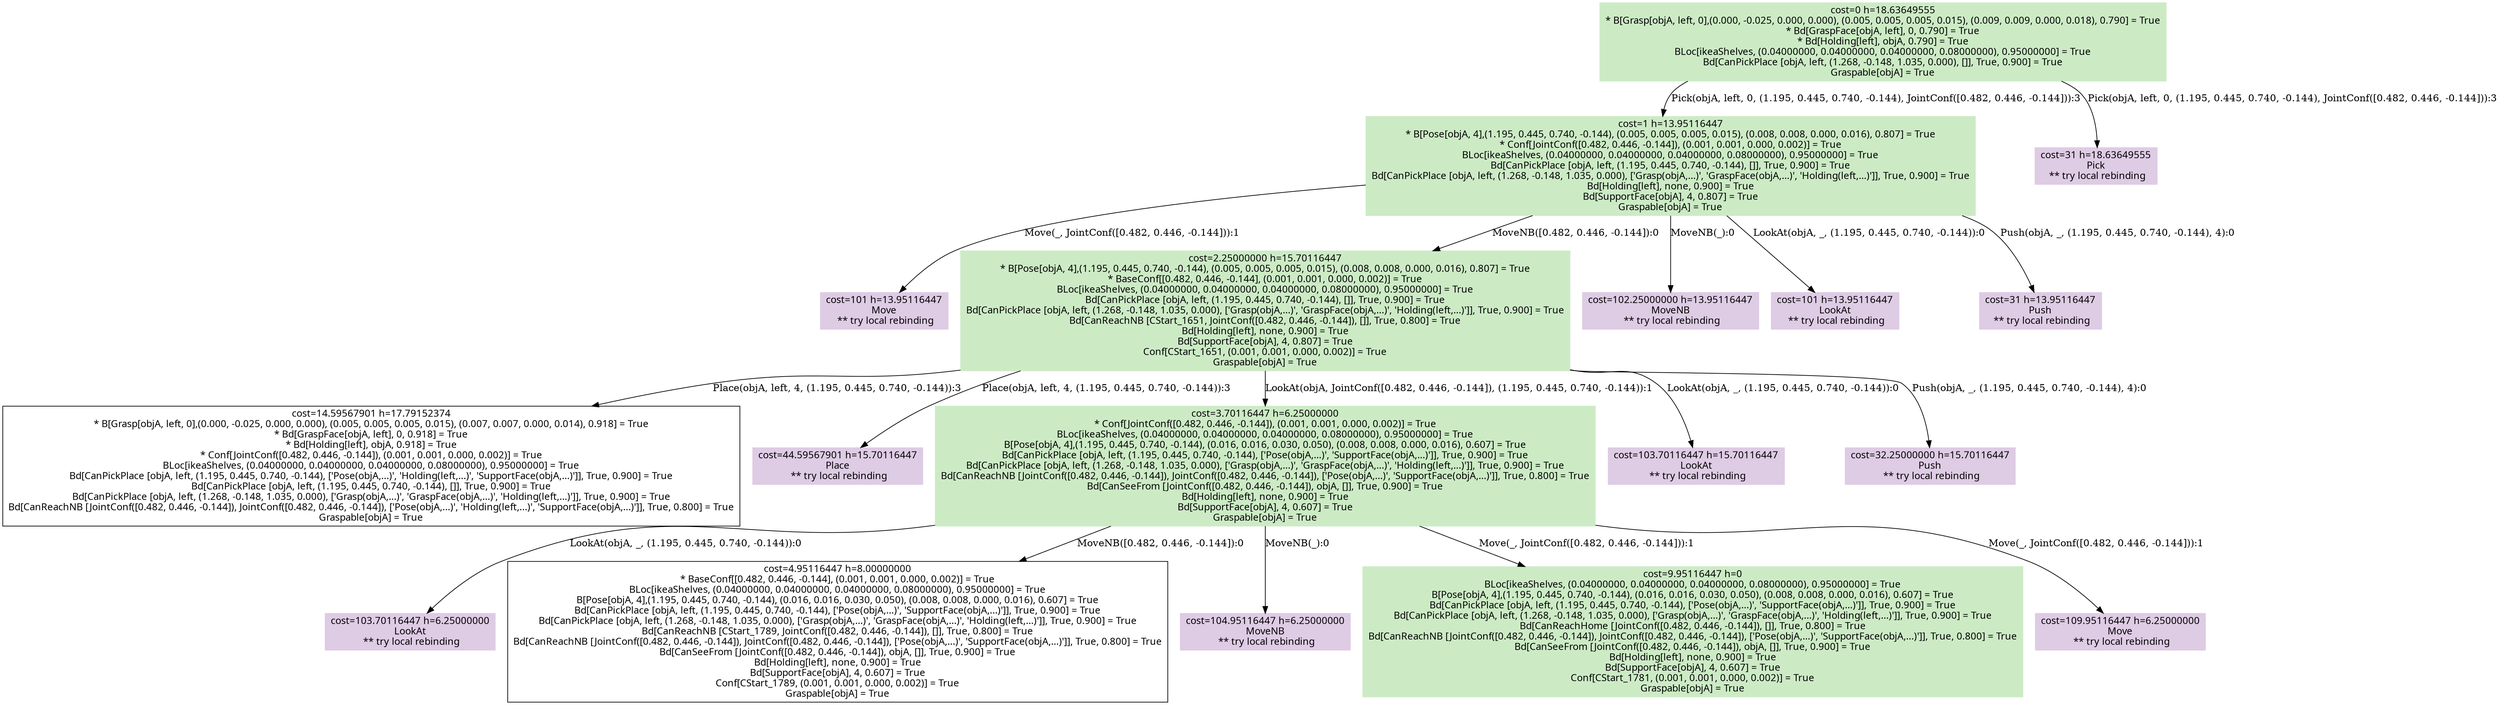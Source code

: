 digraph G {
    ordering=out;
    node [fontname=HelveticaBold];
    "637" [shape=box, style=filled, colorscheme=pastel16, color=2, label="cost=0 h=18.63649555\n* B[Grasp[objA, left, 0],(0.000, -0.025, 0.000, 0.000), (0.005, 0.005, 0.005, 0.015), (0.009, 0.009, 0.000, 0.018), 0.790] = True\n* Bd[GraspFace[objA, left], 0, 0.790] = True\n* Bd[Holding[left], objA, 0.790] = True\nBLoc[ikeaShelves, (0.04000000, 0.04000000, 0.04000000, 0.08000000), 0.95000000] = True\nBd[CanPickPlace [objA, left, (1.268, -0.148, 1.035, 0.000), []], True, 0.900] = True\nGraspable[objA] = True\n"];
    "637" [shape=box, label="cost=0 h=18.63649555\n* B[Grasp[objA, left, 0],(0.000, -0.025, 0.000, 0.000), (0.005, 0.005, 0.005, 0.015), (0.009, 0.009, 0.000, 0.018), 0.790] = True\n* Bd[GraspFace[objA, left], 0, 0.790] = True\n* Bd[Holding[left], objA, 0.790] = True\nBLoc[ikeaShelves, (0.04000000, 0.04000000, 0.04000000, 0.08000000), 0.95000000] = True\nBd[CanPickPlace [objA, left, (1.268, -0.148, 1.035, 0.000), []], True, 0.900] = True\nGraspable[objA] = True\n"];
    "642" [shape=box, label="cost=1 h=13.95116447\n* B[Pose[objA, 4],(1.195, 0.445, 0.740, -0.144), (0.005, 0.005, 0.005, 0.015), (0.008, 0.008, 0.000, 0.016), 0.807] = True\n* Conf[JointConf([0.482, 0.446, -0.144]), (0.001, 0.001, 0.000, 0.002)] = True\nBLoc[ikeaShelves, (0.04000000, 0.04000000, 0.04000000, 0.08000000), 0.95000000] = True\nBd[CanPickPlace [objA, left, (1.195, 0.445, 0.740, -0.144), []], True, 0.900] = True\nBd[CanPickPlace [objA, left, (1.268, -0.148, 1.035, 0.000), ['Grasp(objA,...)', 'GraspFace(objA,...)', 'Holding(left,...)']], True, 0.900] = True\nBd[Holding[left], none, 0.900] = True\nBd[SupportFace[objA], 4, 0.807] = True\nGraspable[objA] = True\n"];
    "637" -> "642"[label="Pick(objA, left, 0, (1.195, 0.445, 0.740, -0.144), JointConf([0.482, 0.446, -0.144])):3"];
    "637" [shape=box, label="cost=0 h=18.63649555\n* B[Grasp[objA, left, 0],(0.000, -0.025, 0.000, 0.000), (0.005, 0.005, 0.005, 0.015), (0.009, 0.009, 0.000, 0.018), 0.790] = True\n* Bd[GraspFace[objA, left], 0, 0.790] = True\n* Bd[Holding[left], objA, 0.790] = True\nBLoc[ikeaShelves, (0.04000000, 0.04000000, 0.04000000, 0.08000000), 0.95000000] = True\nBd[CanPickPlace [objA, left, (1.268, -0.148, 1.035, 0.000), []], True, 0.900] = True\nGraspable[objA] = True\n"];
    "644" [shape=box, style=filled, colorscheme=pastel16, color=4, label="cost=31 h=18.63649555\nPick\n ** try local rebinding"];
    "637" -> "644"[label="Pick(objA, left, 0, (1.195, 0.445, 0.740, -0.144), JointConf([0.482, 0.446, -0.144])):3"];
    "642" [shape=box, style=filled, colorscheme=pastel16, color=2, label="cost=1 h=13.95116447\n* B[Pose[objA, 4],(1.195, 0.445, 0.740, -0.144), (0.005, 0.005, 0.005, 0.015), (0.008, 0.008, 0.000, 0.016), 0.807] = True\n* Conf[JointConf([0.482, 0.446, -0.144]), (0.001, 0.001, 0.000, 0.002)] = True\nBLoc[ikeaShelves, (0.04000000, 0.04000000, 0.04000000, 0.08000000), 0.95000000] = True\nBd[CanPickPlace [objA, left, (1.195, 0.445, 0.740, -0.144), []], True, 0.900] = True\nBd[CanPickPlace [objA, left, (1.268, -0.148, 1.035, 0.000), ['Grasp(objA,...)', 'GraspFace(objA,...)', 'Holding(left,...)']], True, 0.900] = True\nBd[Holding[left], none, 0.900] = True\nBd[SupportFace[objA], 4, 0.807] = True\nGraspable[objA] = True\n"];
    "642" [shape=box, label="cost=1 h=13.95116447\n* B[Pose[objA, 4],(1.195, 0.445, 0.740, -0.144), (0.005, 0.005, 0.005, 0.015), (0.008, 0.008, 0.000, 0.016), 0.807] = True\n* Conf[JointConf([0.482, 0.446, -0.144]), (0.001, 0.001, 0.000, 0.002)] = True\nBLoc[ikeaShelves, (0.04000000, 0.04000000, 0.04000000, 0.08000000), 0.95000000] = True\nBd[CanPickPlace [objA, left, (1.195, 0.445, 0.740, -0.144), []], True, 0.900] = True\nBd[CanPickPlace [objA, left, (1.268, -0.148, 1.035, 0.000), ['Grasp(objA,...)', 'GraspFace(objA,...)', 'Holding(left,...)']], True, 0.900] = True\nBd[Holding[left], none, 0.900] = True\nBd[SupportFace[objA], 4, 0.807] = True\nGraspable[objA] = True\n"];
    "645" [shape=box, style=filled, colorscheme=pastel16, color=4, label="cost=101 h=13.95116447\nMove\n ** try local rebinding"];
    "642" -> "645"[label="Move(_, JointConf([0.482, 0.446, -0.144])):1"];
    "642" [shape=box, label="cost=1 h=13.95116447\n* B[Pose[objA, 4],(1.195, 0.445, 0.740, -0.144), (0.005, 0.005, 0.005, 0.015), (0.008, 0.008, 0.000, 0.016), 0.807] = True\n* Conf[JointConf([0.482, 0.446, -0.144]), (0.001, 0.001, 0.000, 0.002)] = True\nBLoc[ikeaShelves, (0.04000000, 0.04000000, 0.04000000, 0.08000000), 0.95000000] = True\nBd[CanPickPlace [objA, left, (1.195, 0.445, 0.740, -0.144), []], True, 0.900] = True\nBd[CanPickPlace [objA, left, (1.268, -0.148, 1.035, 0.000), ['Grasp(objA,...)', 'GraspFace(objA,...)', 'Holding(left,...)']], True, 0.900] = True\nBd[Holding[left], none, 0.900] = True\nBd[SupportFace[objA], 4, 0.807] = True\nGraspable[objA] = True\n"];
    "646" [shape=box, label="cost=2.25000000 h=15.70116447\n* B[Pose[objA, 4],(1.195, 0.445, 0.740, -0.144), (0.005, 0.005, 0.005, 0.015), (0.008, 0.008, 0.000, 0.016), 0.807] = True\n* BaseConf[[0.482, 0.446, -0.144], (0.001, 0.001, 0.000, 0.002)] = True\nBLoc[ikeaShelves, (0.04000000, 0.04000000, 0.04000000, 0.08000000), 0.95000000] = True\nBd[CanPickPlace [objA, left, (1.195, 0.445, 0.740, -0.144), []], True, 0.900] = True\nBd[CanPickPlace [objA, left, (1.268, -0.148, 1.035, 0.000), ['Grasp(objA,...)', 'GraspFace(objA,...)', 'Holding(left,...)']], True, 0.900] = True\nBd[CanReachNB [CStart_1651, JointConf([0.482, 0.446, -0.144]), []], True, 0.800] = True\nBd[Holding[left], none, 0.900] = True\nBd[SupportFace[objA], 4, 0.807] = True\nConf[CStart_1651, (0.001, 0.001, 0.000, 0.002)] = True\nGraspable[objA] = True\n"];
    "642" -> "646"[label="MoveNB([0.482, 0.446, -0.144]):0"];
    "642" [shape=box, label="cost=1 h=13.95116447\n* B[Pose[objA, 4],(1.195, 0.445, 0.740, -0.144), (0.005, 0.005, 0.005, 0.015), (0.008, 0.008, 0.000, 0.016), 0.807] = True\n* Conf[JointConf([0.482, 0.446, -0.144]), (0.001, 0.001, 0.000, 0.002)] = True\nBLoc[ikeaShelves, (0.04000000, 0.04000000, 0.04000000, 0.08000000), 0.95000000] = True\nBd[CanPickPlace [objA, left, (1.195, 0.445, 0.740, -0.144), []], True, 0.900] = True\nBd[CanPickPlace [objA, left, (1.268, -0.148, 1.035, 0.000), ['Grasp(objA,...)', 'GraspFace(objA,...)', 'Holding(left,...)']], True, 0.900] = True\nBd[Holding[left], none, 0.900] = True\nBd[SupportFace[objA], 4, 0.807] = True\nGraspable[objA] = True\n"];
    "647" [shape=box, style=filled, colorscheme=pastel16, color=4, label="cost=102.25000000 h=13.95116447\nMoveNB\n ** try local rebinding"];
    "642" -> "647"[label="MoveNB(_):0"];
    "642" [shape=box, label="cost=1 h=13.95116447\n* B[Pose[objA, 4],(1.195, 0.445, 0.740, -0.144), (0.005, 0.005, 0.005, 0.015), (0.008, 0.008, 0.000, 0.016), 0.807] = True\n* Conf[JointConf([0.482, 0.446, -0.144]), (0.001, 0.001, 0.000, 0.002)] = True\nBLoc[ikeaShelves, (0.04000000, 0.04000000, 0.04000000, 0.08000000), 0.95000000] = True\nBd[CanPickPlace [objA, left, (1.195, 0.445, 0.740, -0.144), []], True, 0.900] = True\nBd[CanPickPlace [objA, left, (1.268, -0.148, 1.035, 0.000), ['Grasp(objA,...)', 'GraspFace(objA,...)', 'Holding(left,...)']], True, 0.900] = True\nBd[Holding[left], none, 0.900] = True\nBd[SupportFace[objA], 4, 0.807] = True\nGraspable[objA] = True\n"];
    "650" [shape=box, style=filled, colorscheme=pastel16, color=4, label="cost=101 h=13.95116447\nLookAt\n ** try local rebinding"];
    "642" -> "650"[label="LookAt(objA, _, (1.195, 0.445, 0.740, -0.144)):0"];
    "642" [shape=box, label="cost=1 h=13.95116447\n* B[Pose[objA, 4],(1.195, 0.445, 0.740, -0.144), (0.005, 0.005, 0.005, 0.015), (0.008, 0.008, 0.000, 0.016), 0.807] = True\n* Conf[JointConf([0.482, 0.446, -0.144]), (0.001, 0.001, 0.000, 0.002)] = True\nBLoc[ikeaShelves, (0.04000000, 0.04000000, 0.04000000, 0.08000000), 0.95000000] = True\nBd[CanPickPlace [objA, left, (1.195, 0.445, 0.740, -0.144), []], True, 0.900] = True\nBd[CanPickPlace [objA, left, (1.268, -0.148, 1.035, 0.000), ['Grasp(objA,...)', 'GraspFace(objA,...)', 'Holding(left,...)']], True, 0.900] = True\nBd[Holding[left], none, 0.900] = True\nBd[SupportFace[objA], 4, 0.807] = True\nGraspable[objA] = True\n"];
    "651" [shape=box, style=filled, colorscheme=pastel16, color=4, label="cost=31 h=13.95116447\nPush\n ** try local rebinding"];
    "642" -> "651"[label="Push(objA, _, (1.195, 0.445, 0.740, -0.144), 4):0"];
    "646" [shape=box, style=filled, colorscheme=pastel16, color=2, label="cost=2.25000000 h=15.70116447\n* B[Pose[objA, 4],(1.195, 0.445, 0.740, -0.144), (0.005, 0.005, 0.005, 0.015), (0.008, 0.008, 0.000, 0.016), 0.807] = True\n* BaseConf[[0.482, 0.446, -0.144], (0.001, 0.001, 0.000, 0.002)] = True\nBLoc[ikeaShelves, (0.04000000, 0.04000000, 0.04000000, 0.08000000), 0.95000000] = True\nBd[CanPickPlace [objA, left, (1.195, 0.445, 0.740, -0.144), []], True, 0.900] = True\nBd[CanPickPlace [objA, left, (1.268, -0.148, 1.035, 0.000), ['Grasp(objA,...)', 'GraspFace(objA,...)', 'Holding(left,...)']], True, 0.900] = True\nBd[CanReachNB [CStart_1651, JointConf([0.482, 0.446, -0.144]), []], True, 0.800] = True\nBd[Holding[left], none, 0.900] = True\nBd[SupportFace[objA], 4, 0.807] = True\nConf[CStart_1651, (0.001, 0.001, 0.000, 0.002)] = True\nGraspable[objA] = True\n"];
    "646" [shape=box, label="cost=2.25000000 h=15.70116447\n* B[Pose[objA, 4],(1.195, 0.445, 0.740, -0.144), (0.005, 0.005, 0.005, 0.015), (0.008, 0.008, 0.000, 0.016), 0.807] = True\n* BaseConf[[0.482, 0.446, -0.144], (0.001, 0.001, 0.000, 0.002)] = True\nBLoc[ikeaShelves, (0.04000000, 0.04000000, 0.04000000, 0.08000000), 0.95000000] = True\nBd[CanPickPlace [objA, left, (1.195, 0.445, 0.740, -0.144), []], True, 0.900] = True\nBd[CanPickPlace [objA, left, (1.268, -0.148, 1.035, 0.000), ['Grasp(objA,...)', 'GraspFace(objA,...)', 'Holding(left,...)']], True, 0.900] = True\nBd[CanReachNB [CStart_1651, JointConf([0.482, 0.446, -0.144]), []], True, 0.800] = True\nBd[Holding[left], none, 0.900] = True\nBd[SupportFace[objA], 4, 0.807] = True\nConf[CStart_1651, (0.001, 0.001, 0.000, 0.002)] = True\nGraspable[objA] = True\n"];
    "652" [shape=box, label="cost=14.59567901 h=17.79152374\n* B[Grasp[objA, left, 0],(0.000, -0.025, 0.000, 0.000), (0.005, 0.005, 0.005, 0.015), (0.007, 0.007, 0.000, 0.014), 0.918] = True\n* Bd[GraspFace[objA, left], 0, 0.918] = True\n* Bd[Holding[left], objA, 0.918] = True\n* Conf[JointConf([0.482, 0.446, -0.144]), (0.001, 0.001, 0.000, 0.002)] = True\nBLoc[ikeaShelves, (0.04000000, 0.04000000, 0.04000000, 0.08000000), 0.95000000] = True\nBd[CanPickPlace [objA, left, (1.195, 0.445, 0.740, -0.144), ['Pose(objA,...)', 'Holding(left,...)', 'SupportFace(objA,...)']], True, 0.900] = True\nBd[CanPickPlace [objA, left, (1.195, 0.445, 0.740, -0.144), []], True, 0.900] = True\nBd[CanPickPlace [objA, left, (1.268, -0.148, 1.035, 0.000), ['Grasp(objA,...)', 'GraspFace(objA,...)', 'Holding(left,...)']], True, 0.900] = True\nBd[CanReachNB [JointConf([0.482, 0.446, -0.144]), JointConf([0.482, 0.446, -0.144]), ['Pose(objA,...)', 'Holding(left,...)', 'SupportFace(objA,...)']], True, 0.800] = True\nGraspable[objA] = True\n"];
    "646" -> "652"[label="Place(objA, left, 4, (1.195, 0.445, 0.740, -0.144)):3"];
    "646" [shape=box, label="cost=2.25000000 h=15.70116447\n* B[Pose[objA, 4],(1.195, 0.445, 0.740, -0.144), (0.005, 0.005, 0.005, 0.015), (0.008, 0.008, 0.000, 0.016), 0.807] = True\n* BaseConf[[0.482, 0.446, -0.144], (0.001, 0.001, 0.000, 0.002)] = True\nBLoc[ikeaShelves, (0.04000000, 0.04000000, 0.04000000, 0.08000000), 0.95000000] = True\nBd[CanPickPlace [objA, left, (1.195, 0.445, 0.740, -0.144), []], True, 0.900] = True\nBd[CanPickPlace [objA, left, (1.268, -0.148, 1.035, 0.000), ['Grasp(objA,...)', 'GraspFace(objA,...)', 'Holding(left,...)']], True, 0.900] = True\nBd[CanReachNB [CStart_1651, JointConf([0.482, 0.446, -0.144]), []], True, 0.800] = True\nBd[Holding[left], none, 0.900] = True\nBd[SupportFace[objA], 4, 0.807] = True\nConf[CStart_1651, (0.001, 0.001, 0.000, 0.002)] = True\nGraspable[objA] = True\n"];
    "660" [shape=box, style=filled, colorscheme=pastel16, color=4, label="cost=44.59567901 h=15.70116447\nPlace\n ** try local rebinding"];
    "646" -> "660"[label="Place(objA, left, 4, (1.195, 0.445, 0.740, -0.144)):3"];
    "646" [shape=box, label="cost=2.25000000 h=15.70116447\n* B[Pose[objA, 4],(1.195, 0.445, 0.740, -0.144), (0.005, 0.005, 0.005, 0.015), (0.008, 0.008, 0.000, 0.016), 0.807] = True\n* BaseConf[[0.482, 0.446, -0.144], (0.001, 0.001, 0.000, 0.002)] = True\nBLoc[ikeaShelves, (0.04000000, 0.04000000, 0.04000000, 0.08000000), 0.95000000] = True\nBd[CanPickPlace [objA, left, (1.195, 0.445, 0.740, -0.144), []], True, 0.900] = True\nBd[CanPickPlace [objA, left, (1.268, -0.148, 1.035, 0.000), ['Grasp(objA,...)', 'GraspFace(objA,...)', 'Holding(left,...)']], True, 0.900] = True\nBd[CanReachNB [CStart_1651, JointConf([0.482, 0.446, -0.144]), []], True, 0.800] = True\nBd[Holding[left], none, 0.900] = True\nBd[SupportFace[objA], 4, 0.807] = True\nConf[CStart_1651, (0.001, 0.001, 0.000, 0.002)] = True\nGraspable[objA] = True\n"];
    "681" [shape=box, label="cost=3.70116447 h=6.25000000\n* Conf[JointConf([0.482, 0.446, -0.144]), (0.001, 0.001, 0.000, 0.002)] = True\nBLoc[ikeaShelves, (0.04000000, 0.04000000, 0.04000000, 0.08000000), 0.95000000] = True\nB[Pose[objA, 4],(1.195, 0.445, 0.740, -0.144), (0.016, 0.016, 0.030, 0.050), (0.008, 0.008, 0.000, 0.016), 0.607] = True\nBd[CanPickPlace [objA, left, (1.195, 0.445, 0.740, -0.144), ['Pose(objA,...)', 'SupportFace(objA,...)']], True, 0.900] = True\nBd[CanPickPlace [objA, left, (1.268, -0.148, 1.035, 0.000), ['Grasp(objA,...)', 'GraspFace(objA,...)', 'Holding(left,...)']], True, 0.900] = True\nBd[CanReachNB [JointConf([0.482, 0.446, -0.144]), JointConf([0.482, 0.446, -0.144]), ['Pose(objA,...)', 'SupportFace(objA,...)']], True, 0.800] = True\nBd[CanSeeFrom [JointConf([0.482, 0.446, -0.144]), objA, []], True, 0.900] = True\nBd[Holding[left], none, 0.900] = True\nBd[SupportFace[objA], 4, 0.607] = True\nGraspable[objA] = True\n"];
    "646" -> "681"[label="LookAt(objA, JointConf([0.482, 0.446, -0.144]), (1.195, 0.445, 0.740, -0.144)):1"];
    "646" [shape=box, label="cost=2.25000000 h=15.70116447\n* B[Pose[objA, 4],(1.195, 0.445, 0.740, -0.144), (0.005, 0.005, 0.005, 0.015), (0.008, 0.008, 0.000, 0.016), 0.807] = True\n* BaseConf[[0.482, 0.446, -0.144], (0.001, 0.001, 0.000, 0.002)] = True\nBLoc[ikeaShelves, (0.04000000, 0.04000000, 0.04000000, 0.08000000), 0.95000000] = True\nBd[CanPickPlace [objA, left, (1.195, 0.445, 0.740, -0.144), []], True, 0.900] = True\nBd[CanPickPlace [objA, left, (1.268, -0.148, 1.035, 0.000), ['Grasp(objA,...)', 'GraspFace(objA,...)', 'Holding(left,...)']], True, 0.900] = True\nBd[CanReachNB [CStart_1651, JointConf([0.482, 0.446, -0.144]), []], True, 0.800] = True\nBd[Holding[left], none, 0.900] = True\nBd[SupportFace[objA], 4, 0.807] = True\nConf[CStart_1651, (0.001, 0.001, 0.000, 0.002)] = True\nGraspable[objA] = True\n"];
    "690" [shape=box, style=filled, colorscheme=pastel16, color=4, label="cost=103.70116447 h=15.70116447\nLookAt\n ** try local rebinding"];
    "646" -> "690"[label="LookAt(objA, _, (1.195, 0.445, 0.740, -0.144)):0"];
    "646" [shape=box, label="cost=2.25000000 h=15.70116447\n* B[Pose[objA, 4],(1.195, 0.445, 0.740, -0.144), (0.005, 0.005, 0.005, 0.015), (0.008, 0.008, 0.000, 0.016), 0.807] = True\n* BaseConf[[0.482, 0.446, -0.144], (0.001, 0.001, 0.000, 0.002)] = True\nBLoc[ikeaShelves, (0.04000000, 0.04000000, 0.04000000, 0.08000000), 0.95000000] = True\nBd[CanPickPlace [objA, left, (1.195, 0.445, 0.740, -0.144), []], True, 0.900] = True\nBd[CanPickPlace [objA, left, (1.268, -0.148, 1.035, 0.000), ['Grasp(objA,...)', 'GraspFace(objA,...)', 'Holding(left,...)']], True, 0.900] = True\nBd[CanReachNB [CStart_1651, JointConf([0.482, 0.446, -0.144]), []], True, 0.800] = True\nBd[Holding[left], none, 0.900] = True\nBd[SupportFace[objA], 4, 0.807] = True\nConf[CStart_1651, (0.001, 0.001, 0.000, 0.002)] = True\nGraspable[objA] = True\n"];
    "701" [shape=box, style=filled, colorscheme=pastel16, color=4, label="cost=32.25000000 h=15.70116447\nPush\n ** try local rebinding"];
    "646" -> "701"[label="Push(objA, _, (1.195, 0.445, 0.740, -0.144), 4):0"];
    "681" [shape=box, style=filled, colorscheme=pastel16, color=2, label="cost=3.70116447 h=6.25000000\n* Conf[JointConf([0.482, 0.446, -0.144]), (0.001, 0.001, 0.000, 0.002)] = True\nBLoc[ikeaShelves, (0.04000000, 0.04000000, 0.04000000, 0.08000000), 0.95000000] = True\nB[Pose[objA, 4],(1.195, 0.445, 0.740, -0.144), (0.016, 0.016, 0.030, 0.050), (0.008, 0.008, 0.000, 0.016), 0.607] = True\nBd[CanPickPlace [objA, left, (1.195, 0.445, 0.740, -0.144), ['Pose(objA,...)', 'SupportFace(objA,...)']], True, 0.900] = True\nBd[CanPickPlace [objA, left, (1.268, -0.148, 1.035, 0.000), ['Grasp(objA,...)', 'GraspFace(objA,...)', 'Holding(left,...)']], True, 0.900] = True\nBd[CanReachNB [JointConf([0.482, 0.446, -0.144]), JointConf([0.482, 0.446, -0.144]), ['Pose(objA,...)', 'SupportFace(objA,...)']], True, 0.800] = True\nBd[CanSeeFrom [JointConf([0.482, 0.446, -0.144]), objA, []], True, 0.900] = True\nBd[Holding[left], none, 0.900] = True\nBd[SupportFace[objA], 4, 0.607] = True\nGraspable[objA] = True\n"];
    "681" [shape=box, label="cost=3.70116447 h=6.25000000\n* Conf[JointConf([0.482, 0.446, -0.144]), (0.001, 0.001, 0.000, 0.002)] = True\nBLoc[ikeaShelves, (0.04000000, 0.04000000, 0.04000000, 0.08000000), 0.95000000] = True\nB[Pose[objA, 4],(1.195, 0.445, 0.740, -0.144), (0.016, 0.016, 0.030, 0.050), (0.008, 0.008, 0.000, 0.016), 0.607] = True\nBd[CanPickPlace [objA, left, (1.195, 0.445, 0.740, -0.144), ['Pose(objA,...)', 'SupportFace(objA,...)']], True, 0.900] = True\nBd[CanPickPlace [objA, left, (1.268, -0.148, 1.035, 0.000), ['Grasp(objA,...)', 'GraspFace(objA,...)', 'Holding(left,...)']], True, 0.900] = True\nBd[CanReachNB [JointConf([0.482, 0.446, -0.144]), JointConf([0.482, 0.446, -0.144]), ['Pose(objA,...)', 'SupportFace(objA,...)']], True, 0.800] = True\nBd[CanSeeFrom [JointConf([0.482, 0.446, -0.144]), objA, []], True, 0.900] = True\nBd[Holding[left], none, 0.900] = True\nBd[SupportFace[objA], 4, 0.607] = True\nGraspable[objA] = True\n"];
    "702" [shape=box, style=filled, colorscheme=pastel16, color=4, label="cost=103.70116447 h=6.25000000\nLookAt\n ** try local rebinding"];
    "681" -> "702"[label="LookAt(objA, _, (1.195, 0.445, 0.740, -0.144)):0"];
    "681" [shape=box, label="cost=3.70116447 h=6.25000000\n* Conf[JointConf([0.482, 0.446, -0.144]), (0.001, 0.001, 0.000, 0.002)] = True\nBLoc[ikeaShelves, (0.04000000, 0.04000000, 0.04000000, 0.08000000), 0.95000000] = True\nB[Pose[objA, 4],(1.195, 0.445, 0.740, -0.144), (0.016, 0.016, 0.030, 0.050), (0.008, 0.008, 0.000, 0.016), 0.607] = True\nBd[CanPickPlace [objA, left, (1.195, 0.445, 0.740, -0.144), ['Pose(objA,...)', 'SupportFace(objA,...)']], True, 0.900] = True\nBd[CanPickPlace [objA, left, (1.268, -0.148, 1.035, 0.000), ['Grasp(objA,...)', 'GraspFace(objA,...)', 'Holding(left,...)']], True, 0.900] = True\nBd[CanReachNB [JointConf([0.482, 0.446, -0.144]), JointConf([0.482, 0.446, -0.144]), ['Pose(objA,...)', 'SupportFace(objA,...)']], True, 0.800] = True\nBd[CanSeeFrom [JointConf([0.482, 0.446, -0.144]), objA, []], True, 0.900] = True\nBd[Holding[left], none, 0.900] = True\nBd[SupportFace[objA], 4, 0.607] = True\nGraspable[objA] = True\n"];
    "703" [shape=box, label="cost=4.95116447 h=8.00000000\n* BaseConf[[0.482, 0.446, -0.144], (0.001, 0.001, 0.000, 0.002)] = True\nBLoc[ikeaShelves, (0.04000000, 0.04000000, 0.04000000, 0.08000000), 0.95000000] = True\nB[Pose[objA, 4],(1.195, 0.445, 0.740, -0.144), (0.016, 0.016, 0.030, 0.050), (0.008, 0.008, 0.000, 0.016), 0.607] = True\nBd[CanPickPlace [objA, left, (1.195, 0.445, 0.740, -0.144), ['Pose(objA,...)', 'SupportFace(objA,...)']], True, 0.900] = True\nBd[CanPickPlace [objA, left, (1.268, -0.148, 1.035, 0.000), ['Grasp(objA,...)', 'GraspFace(objA,...)', 'Holding(left,...)']], True, 0.900] = True\nBd[CanReachNB [CStart_1789, JointConf([0.482, 0.446, -0.144]), []], True, 0.800] = True\nBd[CanReachNB [JointConf([0.482, 0.446, -0.144]), JointConf([0.482, 0.446, -0.144]), ['Pose(objA,...)', 'SupportFace(objA,...)']], True, 0.800] = True\nBd[CanSeeFrom [JointConf([0.482, 0.446, -0.144]), objA, []], True, 0.900] = True\nBd[Holding[left], none, 0.900] = True\nBd[SupportFace[objA], 4, 0.607] = True\nConf[CStart_1789, (0.001, 0.001, 0.000, 0.002)] = True\nGraspable[objA] = True\n"];
    "681" -> "703"[label="MoveNB([0.482, 0.446, -0.144]):0"];
    "681" [shape=box, label="cost=3.70116447 h=6.25000000\n* Conf[JointConf([0.482, 0.446, -0.144]), (0.001, 0.001, 0.000, 0.002)] = True\nBLoc[ikeaShelves, (0.04000000, 0.04000000, 0.04000000, 0.08000000), 0.95000000] = True\nB[Pose[objA, 4],(1.195, 0.445, 0.740, -0.144), (0.016, 0.016, 0.030, 0.050), (0.008, 0.008, 0.000, 0.016), 0.607] = True\nBd[CanPickPlace [objA, left, (1.195, 0.445, 0.740, -0.144), ['Pose(objA,...)', 'SupportFace(objA,...)']], True, 0.900] = True\nBd[CanPickPlace [objA, left, (1.268, -0.148, 1.035, 0.000), ['Grasp(objA,...)', 'GraspFace(objA,...)', 'Holding(left,...)']], True, 0.900] = True\nBd[CanReachNB [JointConf([0.482, 0.446, -0.144]), JointConf([0.482, 0.446, -0.144]), ['Pose(objA,...)', 'SupportFace(objA,...)']], True, 0.800] = True\nBd[CanSeeFrom [JointConf([0.482, 0.446, -0.144]), objA, []], True, 0.900] = True\nBd[Holding[left], none, 0.900] = True\nBd[SupportFace[objA], 4, 0.607] = True\nGraspable[objA] = True\n"];
    "704" [shape=box, style=filled, colorscheme=pastel16, color=4, label="cost=104.95116447 h=6.25000000\nMoveNB\n ** try local rebinding"];
    "681" -> "704"[label="MoveNB(_):0"];
    "681" [shape=box, label="cost=3.70116447 h=6.25000000\n* Conf[JointConf([0.482, 0.446, -0.144]), (0.001, 0.001, 0.000, 0.002)] = True\nBLoc[ikeaShelves, (0.04000000, 0.04000000, 0.04000000, 0.08000000), 0.95000000] = True\nB[Pose[objA, 4],(1.195, 0.445, 0.740, -0.144), (0.016, 0.016, 0.030, 0.050), (0.008, 0.008, 0.000, 0.016), 0.607] = True\nBd[CanPickPlace [objA, left, (1.195, 0.445, 0.740, -0.144), ['Pose(objA,...)', 'SupportFace(objA,...)']], True, 0.900] = True\nBd[CanPickPlace [objA, left, (1.268, -0.148, 1.035, 0.000), ['Grasp(objA,...)', 'GraspFace(objA,...)', 'Holding(left,...)']], True, 0.900] = True\nBd[CanReachNB [JointConf([0.482, 0.446, -0.144]), JointConf([0.482, 0.446, -0.144]), ['Pose(objA,...)', 'SupportFace(objA,...)']], True, 0.800] = True\nBd[CanSeeFrom [JointConf([0.482, 0.446, -0.144]), objA, []], True, 0.900] = True\nBd[Holding[left], none, 0.900] = True\nBd[SupportFace[objA], 4, 0.607] = True\nGraspable[objA] = True\n"];
    "707" [shape=box, label="cost=9.95116447 h=0\nBLoc[ikeaShelves, (0.04000000, 0.04000000, 0.04000000, 0.08000000), 0.95000000] = True\nB[Pose[objA, 4],(1.195, 0.445, 0.740, -0.144), (0.016, 0.016, 0.030, 0.050), (0.008, 0.008, 0.000, 0.016), 0.607] = True\nBd[CanPickPlace [objA, left, (1.195, 0.445, 0.740, -0.144), ['Pose(objA,...)', 'SupportFace(objA,...)']], True, 0.900] = True\nBd[CanPickPlace [objA, left, (1.268, -0.148, 1.035, 0.000), ['Grasp(objA,...)', 'GraspFace(objA,...)', 'Holding(left,...)']], True, 0.900] = True\nBd[CanReachHome [JointConf([0.482, 0.446, -0.144]), []], True, 0.800] = True\nBd[CanReachNB [JointConf([0.482, 0.446, -0.144]), JointConf([0.482, 0.446, -0.144]), ['Pose(objA,...)', 'SupportFace(objA,...)']], True, 0.800] = True\nBd[CanSeeFrom [JointConf([0.482, 0.446, -0.144]), objA, []], True, 0.900] = True\nBd[Holding[left], none, 0.900] = True\nBd[SupportFace[objA], 4, 0.607] = True\nConf[CStart_1781, (0.001, 0.001, 0.000, 0.002)] = True\nGraspable[objA] = True\n"];
    "681" -> "707"[label="Move(_, JointConf([0.482, 0.446, -0.144])):1"];
    "681" [shape=box, label="cost=3.70116447 h=6.25000000\n* Conf[JointConf([0.482, 0.446, -0.144]), (0.001, 0.001, 0.000, 0.002)] = True\nBLoc[ikeaShelves, (0.04000000, 0.04000000, 0.04000000, 0.08000000), 0.95000000] = True\nB[Pose[objA, 4],(1.195, 0.445, 0.740, -0.144), (0.016, 0.016, 0.030, 0.050), (0.008, 0.008, 0.000, 0.016), 0.607] = True\nBd[CanPickPlace [objA, left, (1.195, 0.445, 0.740, -0.144), ['Pose(objA,...)', 'SupportFace(objA,...)']], True, 0.900] = True\nBd[CanPickPlace [objA, left, (1.268, -0.148, 1.035, 0.000), ['Grasp(objA,...)', 'GraspFace(objA,...)', 'Holding(left,...)']], True, 0.900] = True\nBd[CanReachNB [JointConf([0.482, 0.446, -0.144]), JointConf([0.482, 0.446, -0.144]), ['Pose(objA,...)', 'SupportFace(objA,...)']], True, 0.800] = True\nBd[CanSeeFrom [JointConf([0.482, 0.446, -0.144]), objA, []], True, 0.900] = True\nBd[Holding[left], none, 0.900] = True\nBd[SupportFace[objA], 4, 0.607] = True\nGraspable[objA] = True\n"];
    "708" [shape=box, style=filled, colorscheme=pastel16, color=4, label="cost=109.95116447 h=6.25000000\nMove\n ** try local rebinding"];
    "681" -> "708"[label="Move(_, JointConf([0.482, 0.446, -0.144])):1"];
    "707" [shape=box, style=filled, colorscheme=pastel16, color=2, label="cost=9.95116447 h=0\nBLoc[ikeaShelves, (0.04000000, 0.04000000, 0.04000000, 0.08000000), 0.95000000] = True\nB[Pose[objA, 4],(1.195, 0.445, 0.740, -0.144), (0.016, 0.016, 0.030, 0.050), (0.008, 0.008, 0.000, 0.016), 0.607] = True\nBd[CanPickPlace [objA, left, (1.195, 0.445, 0.740, -0.144), ['Pose(objA,...)', 'SupportFace(objA,...)']], True, 0.900] = True\nBd[CanPickPlace [objA, left, (1.268, -0.148, 1.035, 0.000), ['Grasp(objA,...)', 'GraspFace(objA,...)', 'Holding(left,...)']], True, 0.900] = True\nBd[CanReachHome [JointConf([0.482, 0.446, -0.144]), []], True, 0.800] = True\nBd[CanReachNB [JointConf([0.482, 0.446, -0.144]), JointConf([0.482, 0.446, -0.144]), ['Pose(objA,...)', 'SupportFace(objA,...)']], True, 0.800] = True\nBd[CanSeeFrom [JointConf([0.482, 0.446, -0.144]), objA, []], True, 0.900] = True\nBd[Holding[left], none, 0.900] = True\nBd[SupportFace[objA], 4, 0.607] = True\nConf[CStart_1781, (0.001, 0.001, 0.000, 0.002)] = True\nGraspable[objA] = True\n"];
    "637" [shape=box, style=filled, colorscheme=pastel16,color=3];
    "642" [shape=box, style=filled, colorscheme=pastel16,color=3];
    "646" [shape=box, style=filled, colorscheme=pastel16,color=3];
    "681" [shape=box, style=filled, colorscheme=pastel16,color=3];
    "707" [shape=box, style=filled, colorscheme=pastel16,color=3];
}
